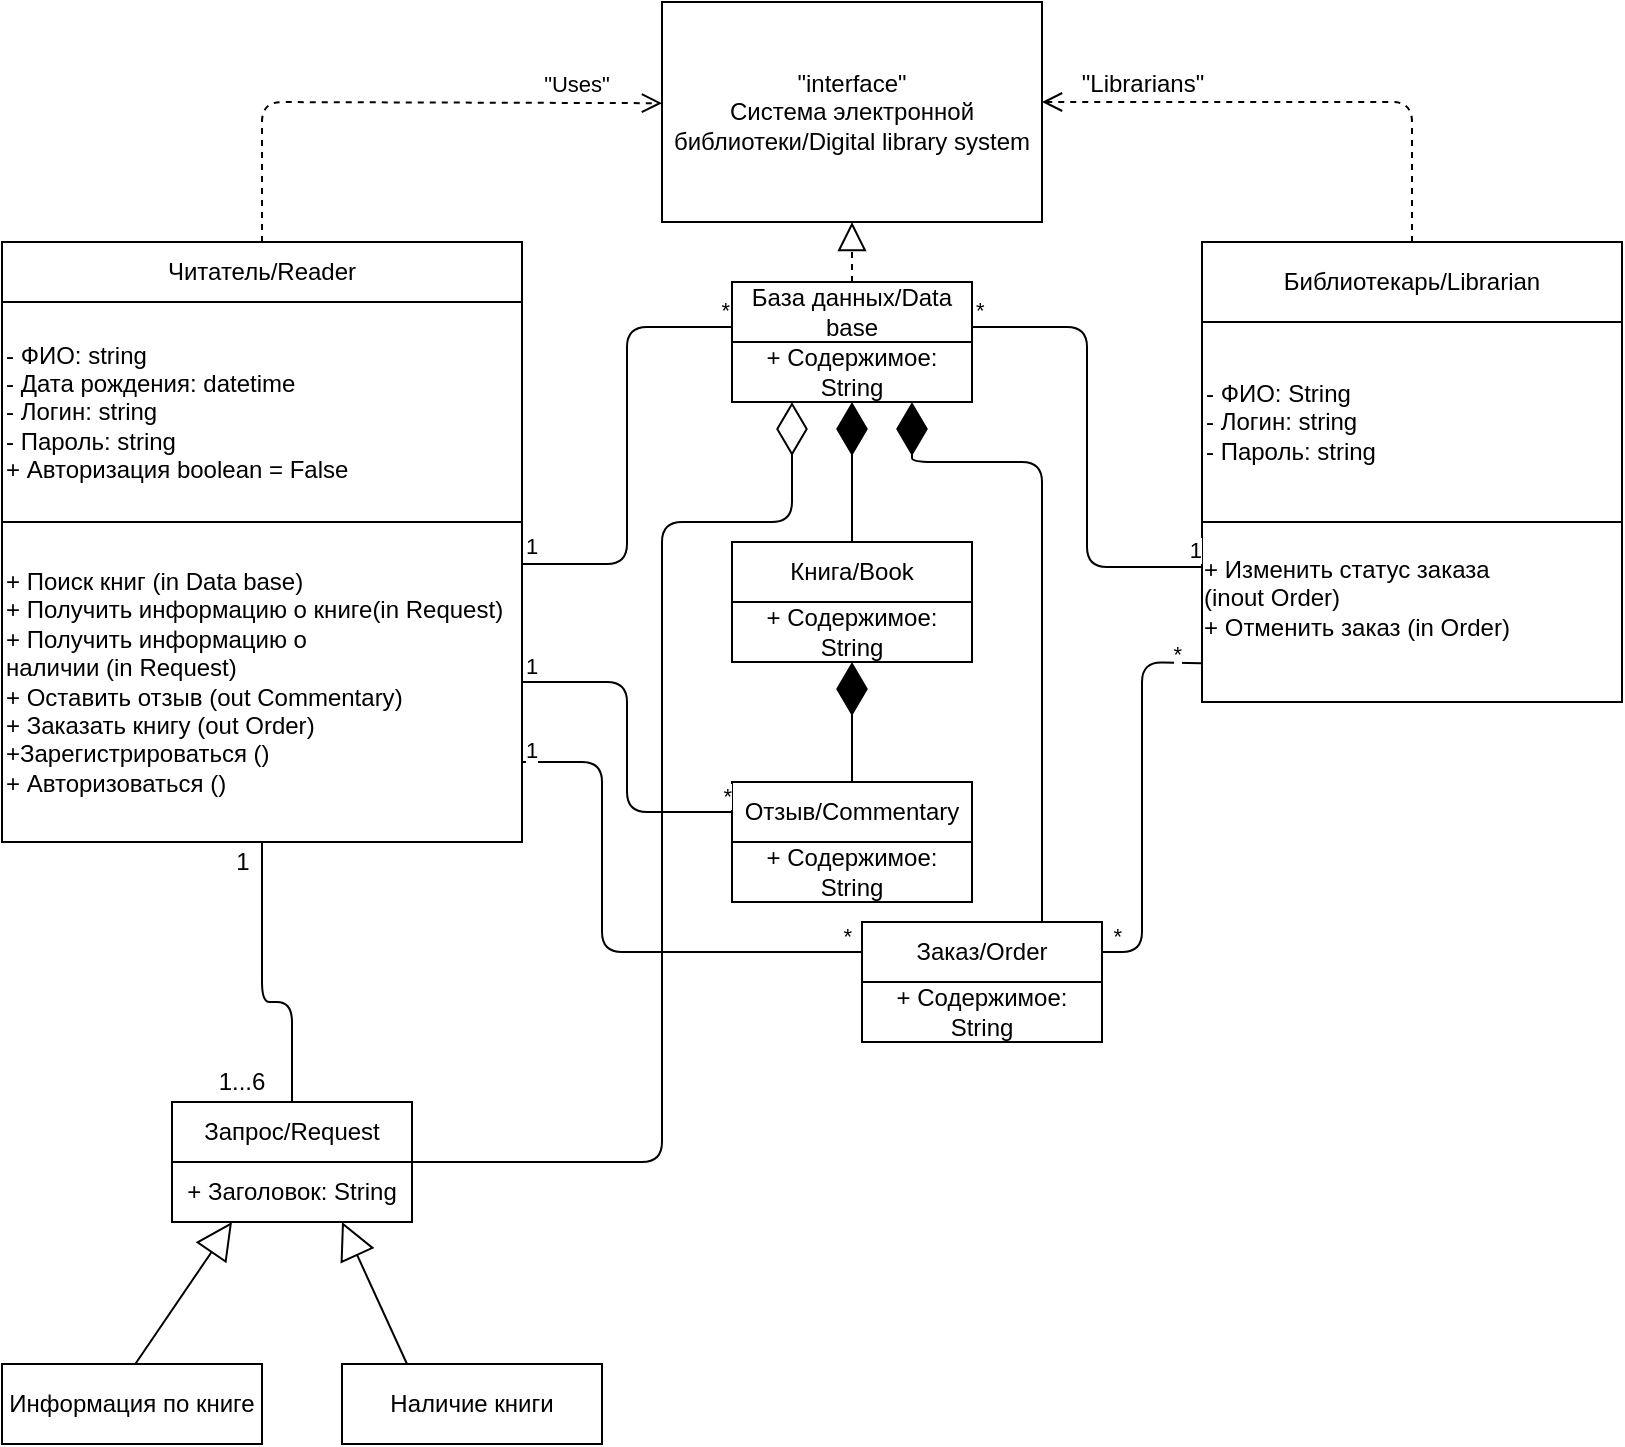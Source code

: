 <mxfile version="24.2.1" type="device">
  <diagram id="AwrPjksga31Ln2HrV4Sn" name="Page-1">
    <mxGraphModel dx="1657" dy="439" grid="1" gridSize="10" guides="1" tooltips="1" connect="1" arrows="1" fold="1" page="1" pageScale="1" pageWidth="827" pageHeight="1169" math="0" shadow="0">
      <root>
        <mxCell id="0" />
        <mxCell id="1" parent="0" />
        <mxCell id="U-OuLkriL6suNVTtCKDr-8" value="&quot;interface&quot;&lt;br&gt;Система электронной библиотеки/Digital library system" style="rounded=0;whiteSpace=wrap;html=1;" parent="1" vertex="1">
          <mxGeometry x="310" y="170" width="190" height="110" as="geometry" />
        </mxCell>
        <mxCell id="U-OuLkriL6suNVTtCKDr-1" value="- ФИО: string&lt;br&gt;- Дата рождения: datetime&lt;br&gt;- Логин: string&lt;br&gt;- Пароль: string&lt;br&gt;+ Авторизация boolean = False" style="rounded=0;whiteSpace=wrap;html=1;align=left;" parent="1" vertex="1">
          <mxGeometry x="-20" y="320" width="260" height="110" as="geometry" />
        </mxCell>
        <mxCell id="U-OuLkriL6suNVTtCKDr-2" value="&lt;div style=&quot;&quot;&gt;&lt;span&gt;+&amp;nbsp;&lt;/span&gt;&lt;span style=&quot;background-color: initial;&quot;&gt;Поиск книг (in&amp;nbsp;&lt;/span&gt;&lt;span style=&quot;text-align: center; background-color: initial;&quot;&gt;Data base&lt;/span&gt;&lt;span style=&quot;background-color: initial;&quot;&gt;)&lt;/span&gt;&lt;/div&gt;&lt;div style=&quot;&quot;&gt;&lt;span style=&quot;background-color: initial;&quot;&gt;+&amp;nbsp;&lt;/span&gt;&lt;span style=&quot;background-color: initial;&quot;&gt;Получить информацию о книге&lt;/span&gt;&lt;span style=&quot;background-color: initial;&quot;&gt;(in&amp;nbsp;&lt;/span&gt;&lt;span style=&quot;text-align: center; background-color: initial;&quot;&gt;Request&lt;/span&gt;&lt;span style=&quot;background-color: initial;&quot;&gt;)&lt;/span&gt;&lt;/div&gt;&lt;div style=&quot;&quot;&gt;&lt;span style=&quot;background-color: initial;&quot;&gt;+&amp;nbsp;&lt;/span&gt;&lt;span style=&quot;background-color: initial;&quot;&gt;Получить информацию о наличии&amp;nbsp;&lt;/span&gt;&lt;span style=&quot;background-color: initial;&quot;&gt;(&lt;/span&gt;&lt;span style=&quot;background-color: initial;&quot;&gt;in&amp;nbsp;&lt;/span&gt;&lt;span style=&quot;background-color: initial; text-align: center;&quot;&gt;Request&lt;/span&gt;&lt;span style=&quot;background-color: initial;&quot;&gt;)&lt;/span&gt;&lt;/div&gt;&lt;div style=&quot;&quot;&gt;&lt;span&gt;+ Оставить отзыв (out&amp;nbsp;&lt;/span&gt;&lt;span style=&quot;text-align: center; background-color: initial;&quot;&gt;Commentary&lt;/span&gt;&lt;span style=&quot;background-color: initial;&quot;&gt;)&lt;/span&gt;&lt;/div&gt;&lt;div style=&quot;&quot;&gt;&lt;span&gt;+ Заказать книгу (out&amp;nbsp;&lt;/span&gt;&lt;span style=&quot;text-align: center; background-color: initial;&quot;&gt;Order&lt;/span&gt;&lt;span style=&quot;background-color: initial;&quot;&gt;)&lt;/span&gt;&lt;/div&gt;&lt;div style=&quot;&quot;&gt;&lt;span&gt;+Зарегистрироваться ()&lt;/span&gt;&lt;/div&gt;&lt;div style=&quot;&quot;&gt;&lt;span&gt;+ Авторизоваться ()&amp;nbsp;&lt;/span&gt;&lt;/div&gt;" style="rounded=0;whiteSpace=wrap;html=1;align=left;" parent="1" vertex="1">
          <mxGeometry x="-20" y="430" width="260" height="160" as="geometry" />
        </mxCell>
        <mxCell id="U-OuLkriL6suNVTtCKDr-3" value="Читатель/Reader" style="rounded=0;whiteSpace=wrap;html=1;" parent="1" vertex="1">
          <mxGeometry x="-20" y="290" width="260" height="30" as="geometry" />
        </mxCell>
        <mxCell id="U-OuLkriL6suNVTtCKDr-4" value="Библиотекарь/Librarian" style="rounded=0;whiteSpace=wrap;html=1;" parent="1" vertex="1">
          <mxGeometry x="580" y="290" width="210" height="40" as="geometry" />
        </mxCell>
        <mxCell id="U-OuLkriL6suNVTtCKDr-5" value="- ФИО: String&lt;div&gt;- Логин: string&lt;br&gt;- Пароль: string&lt;br&gt;&lt;/div&gt;" style="rounded=0;whiteSpace=wrap;html=1;align=left;" parent="1" vertex="1">
          <mxGeometry x="580" y="330" width="210" height="100" as="geometry" />
        </mxCell>
        <mxCell id="U-OuLkriL6suNVTtCKDr-6" value="&lt;div style=&quot;text-align: left&quot;&gt;&lt;span style=&quot;background-color: initial;&quot;&gt;+ Изменить статус заказа (inout&amp;nbsp;&lt;/span&gt;&lt;span style=&quot;text-align: center;&quot;&gt;Order&lt;/span&gt;&lt;span style=&quot;background-color: initial;&quot;&gt;)&lt;/span&gt;&lt;/div&gt;&lt;div style=&quot;text-align: left&quot;&gt;&lt;span&gt;+ О&lt;/span&gt;&lt;span style=&quot;background-color: initial; text-align: center;&quot;&gt;тменить заказ&amp;nbsp;&lt;/span&gt;&lt;span style=&quot;background-color: initial;&quot;&gt;(in&amp;nbsp;&lt;/span&gt;&lt;span style=&quot;background-color: initial; text-align: center;&quot;&gt;Order&lt;/span&gt;&lt;span style=&quot;background-color: initial;&quot;&gt;)&lt;/span&gt;&lt;/div&gt;&lt;div style=&quot;text-align: left&quot;&gt;&lt;br&gt;&lt;/div&gt;" style="rounded=0;whiteSpace=wrap;html=1;" parent="1" vertex="1">
          <mxGeometry x="580" y="430" width="210" height="90" as="geometry" />
        </mxCell>
        <mxCell id="U-OuLkriL6suNVTtCKDr-10" value="База данных/Data base" style="rounded=0;whiteSpace=wrap;html=1;" parent="1" vertex="1">
          <mxGeometry x="345" y="310" width="120" height="30" as="geometry" />
        </mxCell>
        <mxCell id="U-OuLkriL6suNVTtCKDr-11" value="Отзыв/Commentary" style="rounded=0;whiteSpace=wrap;html=1;" parent="1" vertex="1">
          <mxGeometry x="345" y="560" width="120" height="30" as="geometry" />
        </mxCell>
        <mxCell id="U-OuLkriL6suNVTtCKDr-12" value="+ Содержимое: String" style="rounded=0;whiteSpace=wrap;html=1;" parent="1" vertex="1">
          <mxGeometry x="345" y="590" width="120" height="30" as="geometry" />
        </mxCell>
        <mxCell id="U-OuLkriL6suNVTtCKDr-13" value="Запрос/Request" style="rounded=0;whiteSpace=wrap;html=1;" parent="1" vertex="1">
          <mxGeometry x="65" y="720" width="120" height="30" as="geometry" />
        </mxCell>
        <mxCell id="U-OuLkriL6suNVTtCKDr-14" value="+ Заголовок: String" style="rounded=0;whiteSpace=wrap;html=1;" parent="1" vertex="1">
          <mxGeometry x="65" y="750" width="120" height="30" as="geometry" />
        </mxCell>
        <mxCell id="U-OuLkriL6suNVTtCKDr-30" value="+ Содержимое: String" style="rounded=0;whiteSpace=wrap;html=1;" parent="1" vertex="1">
          <mxGeometry x="345" y="340" width="120" height="30" as="geometry" />
        </mxCell>
        <mxCell id="U-OuLkriL6suNVTtCKDr-32" value="" style="html=1;verticalAlign=bottom;endArrow=open;dashed=1;endSize=8;exitX=0.5;exitY=0;exitDx=0;exitDy=0;rounded=1;curved=0;" parent="1" source="U-OuLkriL6suNVTtCKDr-4" edge="1">
          <mxGeometry relative="1" as="geometry">
            <mxPoint x="600" y="280" as="sourcePoint" />
            <mxPoint x="500" y="220" as="targetPoint" />
            <Array as="points">
              <mxPoint x="685" y="220" />
              <mxPoint x="530" y="220" />
            </Array>
          </mxGeometry>
        </mxCell>
        <mxCell id="U-OuLkriL6suNVTtCKDr-33" value="&quot;&lt;span style=&quot;text-wrap: wrap;&quot;&gt;Librarians&lt;/span&gt;&quot;" style="text;html=1;align=center;verticalAlign=middle;resizable=0;points=[];autosize=1;" parent="1" vertex="1">
          <mxGeometry x="510" y="196" width="80" height="30" as="geometry" />
        </mxCell>
        <mxCell id="U-OuLkriL6suNVTtCKDr-34" value="&quot;Uses&quot;" style="html=1;verticalAlign=bottom;endArrow=open;dashed=1;endSize=8;entryX=0;entryY=0.46;entryDx=0;entryDy=0;exitX=0.5;exitY=0;exitDx=0;exitDy=0;entryPerimeter=0;" parent="1" source="U-OuLkriL6suNVTtCKDr-3" target="U-OuLkriL6suNVTtCKDr-8" edge="1">
          <mxGeometry x="0.686" relative="1" as="geometry">
            <mxPoint x="170.04" y="285" as="sourcePoint" />
            <mxPoint x="351" y="220" as="targetPoint" />
            <Array as="points">
              <mxPoint x="110" y="220" />
            </Array>
            <mxPoint as="offset" />
          </mxGeometry>
        </mxCell>
        <mxCell id="U-OuLkriL6suNVTtCKDr-35" value="" style="endArrow=none;html=1;edgeStyle=orthogonalEdgeStyle;exitX=1.001;exitY=0.131;exitDx=0;exitDy=0;exitPerimeter=0;entryX=0;entryY=0.75;entryDx=0;entryDy=0;" parent="1" source="U-OuLkriL6suNVTtCKDr-2" target="U-OuLkriL6suNVTtCKDr-10" edge="1">
          <mxGeometry relative="1" as="geometry">
            <mxPoint x="280" y="400" as="sourcePoint" />
            <mxPoint x="440" y="400" as="targetPoint" />
          </mxGeometry>
        </mxCell>
        <mxCell id="U-OuLkriL6suNVTtCKDr-36" value="1" style="edgeLabel;resizable=0;html=1;align=left;verticalAlign=bottom;" parent="U-OuLkriL6suNVTtCKDr-35" connectable="0" vertex="1">
          <mxGeometry x="-1" relative="1" as="geometry" />
        </mxCell>
        <mxCell id="U-OuLkriL6suNVTtCKDr-37" value="*" style="edgeLabel;resizable=0;html=1;align=right;verticalAlign=bottom;" parent="U-OuLkriL6suNVTtCKDr-35" connectable="0" vertex="1">
          <mxGeometry x="1" relative="1" as="geometry" />
        </mxCell>
        <mxCell id="U-OuLkriL6suNVTtCKDr-38" value="" style="endArrow=none;html=1;edgeStyle=orthogonalEdgeStyle;exitX=1;exitY=0.5;exitDx=0;exitDy=0;entryX=0;entryY=0.5;entryDx=0;entryDy=0;" parent="1" source="U-OuLkriL6suNVTtCKDr-2" target="U-OuLkriL6suNVTtCKDr-11" edge="1">
          <mxGeometry relative="1" as="geometry">
            <mxPoint x="170" y="400" as="sourcePoint" />
            <mxPoint x="330" y="400" as="targetPoint" />
          </mxGeometry>
        </mxCell>
        <mxCell id="U-OuLkriL6suNVTtCKDr-39" value="1" style="edgeLabel;resizable=0;html=1;align=left;verticalAlign=bottom;" parent="U-OuLkriL6suNVTtCKDr-38" connectable="0" vertex="1">
          <mxGeometry x="-1" relative="1" as="geometry" />
        </mxCell>
        <mxCell id="U-OuLkriL6suNVTtCKDr-40" value="*" style="edgeLabel;resizable=0;html=1;align=right;verticalAlign=bottom;" parent="U-OuLkriL6suNVTtCKDr-38" connectable="0" vertex="1">
          <mxGeometry x="1" relative="1" as="geometry" />
        </mxCell>
        <mxCell id="U-OuLkriL6suNVTtCKDr-41" value="" style="endArrow=none;html=1;edgeStyle=orthogonalEdgeStyle;entryX=0;entryY=0.25;entryDx=0;entryDy=0;exitX=1;exitY=0.75;exitDx=0;exitDy=0;" parent="1" source="U-OuLkriL6suNVTtCKDr-10" target="U-OuLkriL6suNVTtCKDr-6" edge="1">
          <mxGeometry relative="1" as="geometry">
            <mxPoint x="470" y="333" as="sourcePoint" />
            <mxPoint x="550" y="390" as="targetPoint" />
          </mxGeometry>
        </mxCell>
        <mxCell id="U-OuLkriL6suNVTtCKDr-42" value="*" style="edgeLabel;resizable=0;html=1;align=left;verticalAlign=bottom;" parent="U-OuLkriL6suNVTtCKDr-41" connectable="0" vertex="1">
          <mxGeometry x="-1" relative="1" as="geometry" />
        </mxCell>
        <mxCell id="U-OuLkriL6suNVTtCKDr-43" value="1" style="edgeLabel;resizable=0;html=1;align=right;verticalAlign=bottom;" parent="U-OuLkriL6suNVTtCKDr-41" connectable="0" vertex="1">
          <mxGeometry x="1" relative="1" as="geometry" />
        </mxCell>
        <mxCell id="U-OuLkriL6suNVTtCKDr-47" value="" style="endArrow=block;dashed=1;endFill=0;endSize=12;html=1;entryX=0.5;entryY=1;entryDx=0;entryDy=0;exitX=0.5;exitY=0;exitDx=0;exitDy=0;" parent="1" source="U-OuLkriL6suNVTtCKDr-10" target="U-OuLkriL6suNVTtCKDr-8" edge="1">
          <mxGeometry width="160" relative="1" as="geometry">
            <mxPoint x="390" y="390" as="sourcePoint" />
            <mxPoint x="550" y="390" as="targetPoint" />
          </mxGeometry>
        </mxCell>
        <mxCell id="U-OuLkriL6suNVTtCKDr-48" value="" style="endArrow=diamondThin;endFill=1;endSize=24;html=1;exitX=0.5;exitY=0;exitDx=0;exitDy=0;entryX=0.5;entryY=1;entryDx=0;entryDy=0;" parent="1" source="U-OuLkriL6suNVTtCKDr-11" target="DMBsSoMmueyUhQsN3XpA-5" edge="1">
          <mxGeometry width="160" relative="1" as="geometry">
            <mxPoint x="390" y="390" as="sourcePoint" />
            <mxPoint x="550" y="390" as="targetPoint" />
          </mxGeometry>
        </mxCell>
        <mxCell id="U-OuLkriL6suNVTtCKDr-49" value="" style="endArrow=diamondThin;endFill=0;endSize=24;html=1;exitX=1;exitY=0;exitDx=0;exitDy=0;entryX=0.25;entryY=1;entryDx=0;entryDy=0;" parent="1" source="U-OuLkriL6suNVTtCKDr-14" target="U-OuLkriL6suNVTtCKDr-30" edge="1">
          <mxGeometry width="160" relative="1" as="geometry">
            <mxPoint x="390" y="390" as="sourcePoint" />
            <mxPoint x="550" y="390" as="targetPoint" />
            <Array as="points">
              <mxPoint x="310" y="750" />
              <mxPoint x="310" y="430" />
              <mxPoint x="375" y="430" />
            </Array>
          </mxGeometry>
        </mxCell>
        <mxCell id="U-OuLkriL6suNVTtCKDr-50" value="" style="endArrow=none;html=1;exitX=0.5;exitY=0;exitDx=0;exitDy=0;entryX=0.5;entryY=1;entryDx=0;entryDy=0;" parent="1" source="U-OuLkriL6suNVTtCKDr-13" target="U-OuLkriL6suNVTtCKDr-2" edge="1">
          <mxGeometry width="50" height="50" relative="1" as="geometry">
            <mxPoint x="370" y="530" as="sourcePoint" />
            <mxPoint x="420" y="480" as="targetPoint" />
            <Array as="points">
              <mxPoint x="125" y="670" />
              <mxPoint x="110" y="670" />
            </Array>
          </mxGeometry>
        </mxCell>
        <mxCell id="U-OuLkriL6suNVTtCKDr-51" value="1...6" style="text;html=1;strokeColor=none;fillColor=none;align=center;verticalAlign=middle;whiteSpace=wrap;rounded=0;" parent="1" vertex="1">
          <mxGeometry x="80" y="700" width="40" height="20" as="geometry" />
        </mxCell>
        <mxCell id="U-OuLkriL6suNVTtCKDr-52" value="1" style="text;html=1;align=center;verticalAlign=middle;resizable=0;points=[];autosize=1;" parent="1" vertex="1">
          <mxGeometry x="90" y="590" width="20" height="20" as="geometry" />
        </mxCell>
        <mxCell id="DMBsSoMmueyUhQsN3XpA-4" value="Книга/Book" style="rounded=0;whiteSpace=wrap;html=1;" vertex="1" parent="1">
          <mxGeometry x="345" y="440" width="120" height="30" as="geometry" />
        </mxCell>
        <mxCell id="DMBsSoMmueyUhQsN3XpA-5" value="+ Содержимое: String" style="rounded=0;whiteSpace=wrap;html=1;" vertex="1" parent="1">
          <mxGeometry x="345" y="470" width="120" height="30" as="geometry" />
        </mxCell>
        <mxCell id="DMBsSoMmueyUhQsN3XpA-6" value="" style="endArrow=diamondThin;endFill=1;endSize=24;html=1;exitX=0.5;exitY=0;exitDx=0;exitDy=0;entryX=0.5;entryY=1;entryDx=0;entryDy=0;" edge="1" parent="1" source="DMBsSoMmueyUhQsN3XpA-4" target="U-OuLkriL6suNVTtCKDr-30">
          <mxGeometry width="160" relative="1" as="geometry">
            <mxPoint x="404.8" y="430" as="sourcePoint" />
            <mxPoint x="405" y="380" as="targetPoint" />
          </mxGeometry>
        </mxCell>
        <mxCell id="DMBsSoMmueyUhQsN3XpA-9" value="Информация по книге" style="rounded=0;whiteSpace=wrap;html=1;" vertex="1" parent="1">
          <mxGeometry x="-20" y="851" width="130" height="40" as="geometry" />
        </mxCell>
        <mxCell id="DMBsSoMmueyUhQsN3XpA-11" value="" style="endArrow=block;endSize=16;endFill=0;html=1;exitX=0.705;exitY=-0.108;exitDx=0;exitDy=0;entryX=0.25;entryY=1;entryDx=0;entryDy=0;exitPerimeter=0;" edge="1" parent="1" target="U-OuLkriL6suNVTtCKDr-14">
          <mxGeometry width="160" relative="1" as="geometry">
            <mxPoint x="46.65" y="851.0" as="sourcePoint" />
            <mxPoint x="90" y="784.32" as="targetPoint" />
          </mxGeometry>
        </mxCell>
        <mxCell id="DMBsSoMmueyUhQsN3XpA-12" value="Наличие книги" style="rounded=0;whiteSpace=wrap;html=1;" vertex="1" parent="1">
          <mxGeometry x="150" y="851" width="130" height="40" as="geometry" />
        </mxCell>
        <mxCell id="DMBsSoMmueyUhQsN3XpA-13" value="Заказ/Order" style="rounded=0;whiteSpace=wrap;html=1;" vertex="1" parent="1">
          <mxGeometry x="410" y="630" width="120" height="30" as="geometry" />
        </mxCell>
        <mxCell id="DMBsSoMmueyUhQsN3XpA-14" value="+ Содержимое: String" style="rounded=0;whiteSpace=wrap;html=1;" vertex="1" parent="1">
          <mxGeometry x="410" y="660" width="120" height="30" as="geometry" />
        </mxCell>
        <mxCell id="DMBsSoMmueyUhQsN3XpA-15" value="" style="endArrow=none;html=1;rounded=1;exitX=1;exitY=0.75;exitDx=0;exitDy=0;entryX=0;entryY=0.5;entryDx=0;entryDy=0;curved=0;" edge="1" parent="1" source="U-OuLkriL6suNVTtCKDr-2" target="DMBsSoMmueyUhQsN3XpA-13">
          <mxGeometry width="50" height="50" relative="1" as="geometry">
            <mxPoint x="360" y="550" as="sourcePoint" />
            <mxPoint x="410" y="500" as="targetPoint" />
            <Array as="points">
              <mxPoint x="280" y="550" />
              <mxPoint x="280" y="645" />
            </Array>
          </mxGeometry>
        </mxCell>
        <mxCell id="DMBsSoMmueyUhQsN3XpA-16" value="1" style="edgeLabel;resizable=0;html=1;align=left;verticalAlign=bottom;" connectable="0" vertex="1" parent="1">
          <mxGeometry x="240" y="552" as="geometry" />
        </mxCell>
        <mxCell id="DMBsSoMmueyUhQsN3XpA-17" value="*" style="edgeLabel;resizable=0;html=1;align=right;verticalAlign=bottom;" connectable="0" vertex="1" parent="1">
          <mxGeometry x="405" y="645" as="geometry" />
        </mxCell>
        <mxCell id="DMBsSoMmueyUhQsN3XpA-19" value="" style="endArrow=none;html=1;rounded=1;exitX=1;exitY=0.5;exitDx=0;exitDy=0;curved=0;entryX=-0.002;entryY=0.785;entryDx=0;entryDy=0;entryPerimeter=0;" edge="1" parent="1" source="DMBsSoMmueyUhQsN3XpA-13" target="U-OuLkriL6suNVTtCKDr-6">
          <mxGeometry width="50" height="50" relative="1" as="geometry">
            <mxPoint x="480" y="540" as="sourcePoint" />
            <mxPoint x="560" y="550" as="targetPoint" />
            <Array as="points">
              <mxPoint x="530" y="645" />
              <mxPoint x="550" y="645" />
              <mxPoint x="550" y="500" />
            </Array>
          </mxGeometry>
        </mxCell>
        <mxCell id="DMBsSoMmueyUhQsN3XpA-22" value="*" style="edgeLabel;resizable=0;html=1;align=right;verticalAlign=bottom;" connectable="0" vertex="1" parent="1">
          <mxGeometry x="540" y="645" as="geometry" />
        </mxCell>
        <mxCell id="DMBsSoMmueyUhQsN3XpA-23" value="*" style="edgeLabel;resizable=0;html=1;align=right;verticalAlign=bottom;" connectable="0" vertex="1" parent="1">
          <mxGeometry x="570" y="500" as="geometry">
            <mxPoint y="4" as="offset" />
          </mxGeometry>
        </mxCell>
        <mxCell id="DMBsSoMmueyUhQsN3XpA-24" value="" style="endArrow=block;endSize=16;endFill=0;html=1;exitX=0.25;exitY=0;exitDx=0;exitDy=0;" edge="1" parent="1" source="DMBsSoMmueyUhQsN3XpA-12">
          <mxGeometry width="160" relative="1" as="geometry">
            <mxPoint x="101.65" y="851.0" as="sourcePoint" />
            <mxPoint x="150" y="780" as="targetPoint" />
          </mxGeometry>
        </mxCell>
        <mxCell id="DMBsSoMmueyUhQsN3XpA-25" value="" style="endArrow=diamondThin;endFill=1;endSize=24;html=1;exitX=0.75;exitY=0;exitDx=0;exitDy=0;entryX=0.75;entryY=1;entryDx=0;entryDy=0;" edge="1" parent="1" source="DMBsSoMmueyUhQsN3XpA-13" target="U-OuLkriL6suNVTtCKDr-30">
          <mxGeometry width="160" relative="1" as="geometry">
            <mxPoint x="490" y="620" as="sourcePoint" />
            <mxPoint x="490" y="560" as="targetPoint" />
            <Array as="points">
              <mxPoint x="500" y="400" />
              <mxPoint x="435" y="400" />
            </Array>
          </mxGeometry>
        </mxCell>
      </root>
    </mxGraphModel>
  </diagram>
</mxfile>
